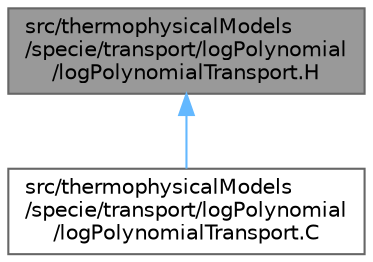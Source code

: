 digraph "src/thermophysicalModels/specie/transport/logPolynomial/logPolynomialTransport.H"
{
 // LATEX_PDF_SIZE
  bgcolor="transparent";
  edge [fontname=Helvetica,fontsize=10,labelfontname=Helvetica,labelfontsize=10];
  node [fontname=Helvetica,fontsize=10,shape=box,height=0.2,width=0.4];
  Node1 [id="Node000001",label="src/thermophysicalModels\l/specie/transport/logPolynomial\l/logPolynomialTransport.H",height=0.2,width=0.4,color="gray40", fillcolor="grey60", style="filled", fontcolor="black",tooltip=" "];
  Node1 -> Node2 [id="edge1_Node000001_Node000002",dir="back",color="steelblue1",style="solid",tooltip=" "];
  Node2 [id="Node000002",label="src/thermophysicalModels\l/specie/transport/logPolynomial\l/logPolynomialTransport.C",height=0.2,width=0.4,color="grey40", fillcolor="white", style="filled",URL="$logPolynomialTransport_8C.html",tooltip=" "];
}
